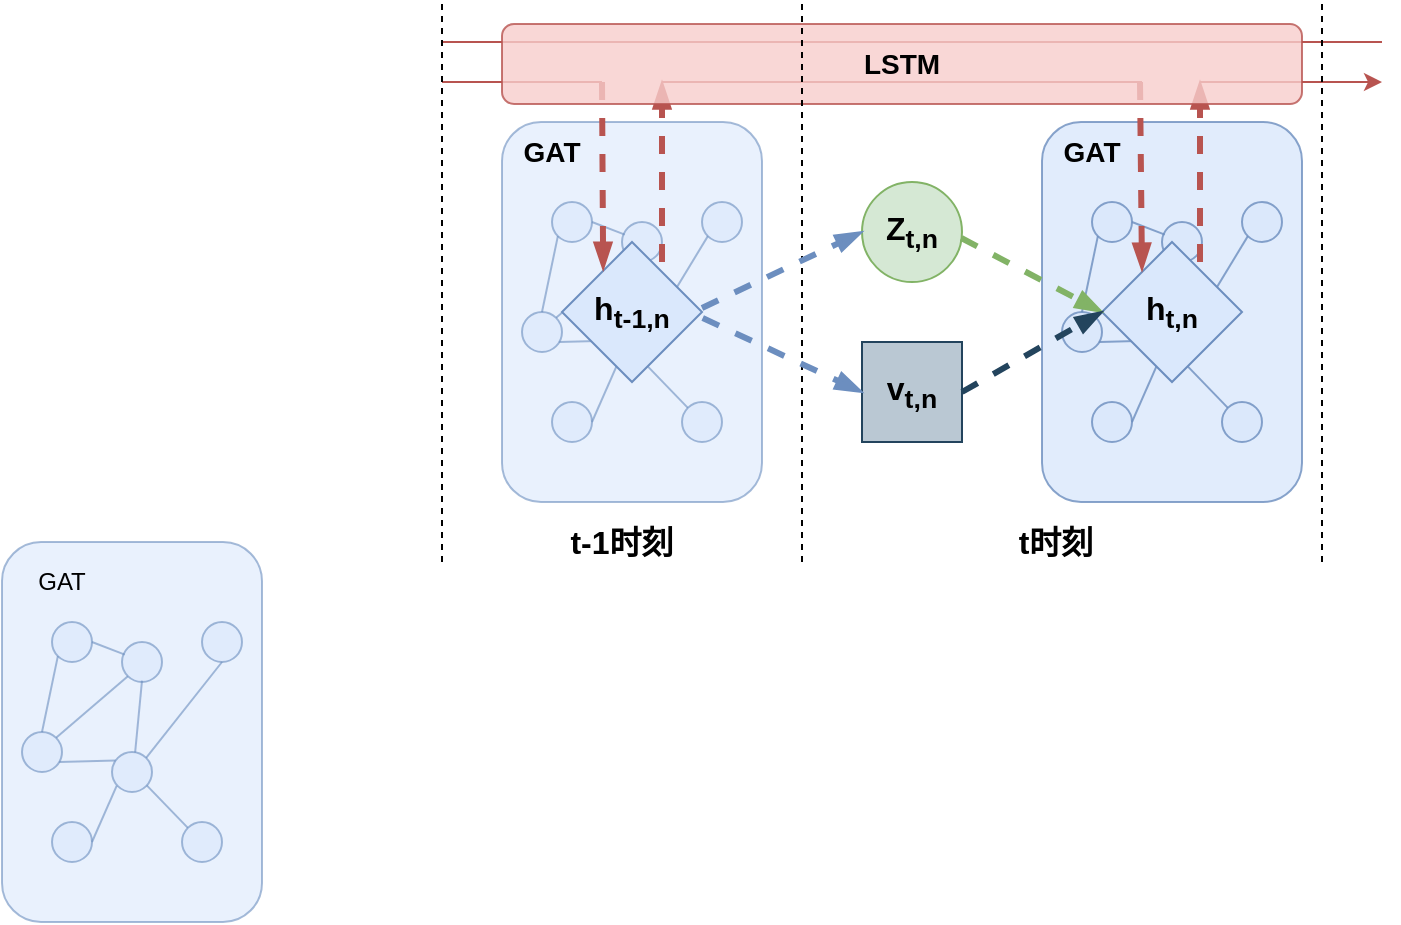 <mxfile version="24.0.4" type="github">
  <diagram name="第 1 页" id="bq8Kn4M6z7i4zApQ9tgd">
    <mxGraphModel dx="1860" dy="2047" grid="1" gridSize="10" guides="1" tooltips="1" connect="1" arrows="1" fold="1" page="1" pageScale="1" pageWidth="1169" pageHeight="827" math="0" shadow="0">
      <root>
        <mxCell id="0" />
        <mxCell id="1" parent="0" />
        <mxCell id="cElWSuAkXZBkrs_C6eUS-318" value="" style="endArrow=none;html=1;rounded=0;fillColor=#f8cecc;strokeColor=#b85450;endFill=0;" edge="1" parent="1">
          <mxGeometry width="50" height="50" relative="1" as="geometry">
            <mxPoint x="-920" y="-1580" as="sourcePoint" />
            <mxPoint x="-450" y="-1580" as="targetPoint" />
          </mxGeometry>
        </mxCell>
        <mxCell id="cElWSuAkXZBkrs_C6eUS-341" value="" style="rounded=1;whiteSpace=wrap;html=1;strokeColor=#6c8ebf;fillColor=#dae8fc;opacity=60;" vertex="1" parent="1">
          <mxGeometry x="-1140" y="-1330" width="130" height="190" as="geometry" />
        </mxCell>
        <mxCell id="cElWSuAkXZBkrs_C6eUS-342" value="GAT" style="rounded=1;whiteSpace=wrap;html=1;dashed=1;fillStyle=dots;strokeColor=none;fillColor=none;" vertex="1" parent="1">
          <mxGeometry x="-1130" y="-1320" width="40" height="20" as="geometry" />
        </mxCell>
        <mxCell id="cElWSuAkXZBkrs_C6eUS-343" value="" style="ellipse;whiteSpace=wrap;html=1;aspect=fixed;fillColor=#dae8fc;strokeColor=#6c8ebf;opacity=60;" vertex="1" parent="1">
          <mxGeometry x="-1115" y="-1290" width="20" height="20" as="geometry" />
        </mxCell>
        <mxCell id="cElWSuAkXZBkrs_C6eUS-344" value="" style="ellipse;whiteSpace=wrap;html=1;aspect=fixed;fillColor=#dae8fc;strokeColor=#6c8ebf;opacity=60;" vertex="1" parent="1">
          <mxGeometry x="-1080" y="-1280" width="20" height="20" as="geometry" />
        </mxCell>
        <mxCell id="cElWSuAkXZBkrs_C6eUS-345" value="" style="ellipse;whiteSpace=wrap;html=1;aspect=fixed;fillColor=#dae8fc;strokeColor=#6c8ebf;opacity=60;" vertex="1" parent="1">
          <mxGeometry x="-1130" y="-1235" width="20" height="20" as="geometry" />
        </mxCell>
        <mxCell id="cElWSuAkXZBkrs_C6eUS-346" value="" style="ellipse;whiteSpace=wrap;html=1;aspect=fixed;fillColor=#dae8fc;strokeColor=#6c8ebf;opacity=60;" vertex="1" parent="1">
          <mxGeometry x="-1085" y="-1225" width="20" height="20" as="geometry" />
        </mxCell>
        <mxCell id="cElWSuAkXZBkrs_C6eUS-347" value="" style="ellipse;whiteSpace=wrap;html=1;aspect=fixed;fillColor=#dae8fc;strokeColor=#6c8ebf;opacity=60;" vertex="1" parent="1">
          <mxGeometry x="-1115" y="-1190" width="20" height="20" as="geometry" />
        </mxCell>
        <mxCell id="cElWSuAkXZBkrs_C6eUS-348" value="" style="endArrow=none;html=1;rounded=0;exitX=1;exitY=0.5;exitDx=0;exitDy=0;entryX=0.071;entryY=0.315;entryDx=0;entryDy=0;entryPerimeter=0;fillColor=#dae8fc;strokeColor=#6c8ebf;opacity=60;" edge="1" source="cElWSuAkXZBkrs_C6eUS-343" target="cElWSuAkXZBkrs_C6eUS-344" parent="1">
          <mxGeometry width="50" height="50" relative="1" as="geometry">
            <mxPoint x="-730" y="-1090" as="sourcePoint" />
            <mxPoint x="-1050" y="-1260" as="targetPoint" />
          </mxGeometry>
        </mxCell>
        <mxCell id="cElWSuAkXZBkrs_C6eUS-349" value="" style="endArrow=none;html=1;rounded=0;exitX=1;exitY=0;exitDx=0;exitDy=0;entryX=0;entryY=1;entryDx=0;entryDy=0;fillColor=#dae8fc;strokeColor=#6c8ebf;opacity=60;" edge="1" source="cElWSuAkXZBkrs_C6eUS-345" target="cElWSuAkXZBkrs_C6eUS-344" parent="1">
          <mxGeometry width="50" height="50" relative="1" as="geometry">
            <mxPoint x="-1010" y="-1235" as="sourcePoint" />
            <mxPoint x="-960" y="-1285" as="targetPoint" />
          </mxGeometry>
        </mxCell>
        <mxCell id="cElWSuAkXZBkrs_C6eUS-350" value="" style="endArrow=none;html=1;rounded=0;exitX=0.93;exitY=0.75;exitDx=0;exitDy=0;entryX=0.09;entryY=0.21;entryDx=0;entryDy=0;exitPerimeter=0;entryPerimeter=0;fillColor=#dae8fc;strokeColor=#6c8ebf;opacity=60;" edge="1" source="cElWSuAkXZBkrs_C6eUS-345" target="cElWSuAkXZBkrs_C6eUS-346" parent="1">
          <mxGeometry width="50" height="50" relative="1" as="geometry">
            <mxPoint x="-1063" y="-1227" as="sourcePoint" />
            <mxPoint x="-1047" y="-1243" as="targetPoint" />
          </mxGeometry>
        </mxCell>
        <mxCell id="cElWSuAkXZBkrs_C6eUS-351" value="" style="endArrow=none;html=1;rounded=0;exitX=1;exitY=0.5;exitDx=0;exitDy=0;entryX=0.119;entryY=0.839;entryDx=0;entryDy=0;entryPerimeter=0;fillColor=#dae8fc;strokeColor=#6c8ebf;opacity=60;" edge="1" source="cElWSuAkXZBkrs_C6eUS-347" target="cElWSuAkXZBkrs_C6eUS-346" parent="1">
          <mxGeometry width="50" height="50" relative="1" as="geometry">
            <mxPoint x="-1040" y="-1185" as="sourcePoint" />
            <mxPoint x="-990" y="-1235" as="targetPoint" />
          </mxGeometry>
        </mxCell>
        <mxCell id="cElWSuAkXZBkrs_C6eUS-352" value="" style="endArrow=none;html=1;rounded=0;entryX=0.5;entryY=0.967;entryDx=0;entryDy=0;entryPerimeter=0;exitX=0.578;exitY=0.017;exitDx=0;exitDy=0;exitPerimeter=0;fillColor=#dae8fc;strokeColor=#6c8ebf;opacity=60;" edge="1" source="cElWSuAkXZBkrs_C6eUS-346" target="cElWSuAkXZBkrs_C6eUS-344" parent="1">
          <mxGeometry width="50" height="50" relative="1" as="geometry">
            <mxPoint x="-1090" y="-1160" as="sourcePoint" />
            <mxPoint x="-1040" y="-1210" as="targetPoint" />
          </mxGeometry>
        </mxCell>
        <mxCell id="cElWSuAkXZBkrs_C6eUS-353" value="" style="ellipse;whiteSpace=wrap;html=1;aspect=fixed;fillColor=#dae8fc;strokeColor=#6c8ebf;opacity=60;" vertex="1" parent="1">
          <mxGeometry x="-1050" y="-1190" width="20" height="20" as="geometry" />
        </mxCell>
        <mxCell id="cElWSuAkXZBkrs_C6eUS-354" value="" style="endArrow=none;html=1;rounded=0;exitX=0;exitY=0;exitDx=0;exitDy=0;entryX=0.869;entryY=0.835;entryDx=0;entryDy=0;entryPerimeter=0;fillColor=#dae8fc;strokeColor=#6c8ebf;opacity=60;" edge="1" source="cElWSuAkXZBkrs_C6eUS-353" target="cElWSuAkXZBkrs_C6eUS-346" parent="1">
          <mxGeometry width="50" height="50" relative="1" as="geometry">
            <mxPoint x="-1085" y="-1170" as="sourcePoint" />
            <mxPoint x="-1073" y="-1198" as="targetPoint" />
          </mxGeometry>
        </mxCell>
        <mxCell id="cElWSuAkXZBkrs_C6eUS-355" value="" style="ellipse;whiteSpace=wrap;html=1;aspect=fixed;fillColor=#dae8fc;strokeColor=#6c8ebf;opacity=60;" vertex="1" parent="1">
          <mxGeometry x="-1040" y="-1290" width="20" height="20" as="geometry" />
        </mxCell>
        <mxCell id="cElWSuAkXZBkrs_C6eUS-356" value="" style="endArrow=none;html=1;rounded=0;exitX=1;exitY=0;exitDx=0;exitDy=0;entryX=0.5;entryY=1;entryDx=0;entryDy=0;fillColor=#dae8fc;strokeColor=#6c8ebf;opacity=60;" edge="1" source="cElWSuAkXZBkrs_C6eUS-346" target="cElWSuAkXZBkrs_C6eUS-355" parent="1">
          <mxGeometry width="50" height="50" relative="1" as="geometry">
            <mxPoint x="-1103" y="-1222" as="sourcePoint" />
            <mxPoint x="-1067" y="-1253" as="targetPoint" />
          </mxGeometry>
        </mxCell>
        <mxCell id="cElWSuAkXZBkrs_C6eUS-357" value="" style="endArrow=none;html=1;rounded=0;exitX=0.5;exitY=0;exitDx=0;exitDy=0;entryX=0;entryY=1;entryDx=0;entryDy=0;fillColor=#dae8fc;strokeColor=#6c8ebf;opacity=60;" edge="1" source="cElWSuAkXZBkrs_C6eUS-345" target="cElWSuAkXZBkrs_C6eUS-343" parent="1">
          <mxGeometry width="50" height="50" relative="1" as="geometry">
            <mxPoint x="-1058" y="-1212" as="sourcePoint" />
            <mxPoint x="-1020" y="-1260" as="targetPoint" />
          </mxGeometry>
        </mxCell>
        <mxCell id="cElWSuAkXZBkrs_C6eUS-359" value="" style="group" vertex="1" connectable="0" parent="1">
          <mxGeometry x="-890" y="-1540" width="130" height="190" as="geometry" />
        </mxCell>
        <mxCell id="cElWSuAkXZBkrs_C6eUS-315" value="" style="rounded=1;whiteSpace=wrap;html=1;strokeColor=#6c8ebf;fillColor=#dae8fc;opacity=60;" vertex="1" parent="cElWSuAkXZBkrs_C6eUS-359">
          <mxGeometry width="130" height="190" as="geometry" />
        </mxCell>
        <mxCell id="cElWSuAkXZBkrs_C6eUS-320" value="&lt;font size=&quot;1&quot;&gt;&lt;b style=&quot;font-size: 14px;&quot;&gt;GAT&lt;/b&gt;&lt;/font&gt;" style="rounded=1;whiteSpace=wrap;html=1;dashed=1;fillStyle=dots;strokeColor=none;fillColor=none;" vertex="1" parent="cElWSuAkXZBkrs_C6eUS-359">
          <mxGeometry x="5" y="5" width="40" height="20" as="geometry" />
        </mxCell>
        <mxCell id="cElWSuAkXZBkrs_C6eUS-322" value="" style="ellipse;whiteSpace=wrap;html=1;aspect=fixed;fillColor=#dae8fc;strokeColor=#6c8ebf;opacity=60;" vertex="1" parent="cElWSuAkXZBkrs_C6eUS-359">
          <mxGeometry x="25" y="40" width="20" height="20" as="geometry" />
        </mxCell>
        <mxCell id="cElWSuAkXZBkrs_C6eUS-323" value="" style="ellipse;whiteSpace=wrap;html=1;aspect=fixed;fillColor=#dae8fc;strokeColor=#6c8ebf;opacity=60;" vertex="1" parent="cElWSuAkXZBkrs_C6eUS-359">
          <mxGeometry x="60" y="50" width="20" height="20" as="geometry" />
        </mxCell>
        <mxCell id="cElWSuAkXZBkrs_C6eUS-324" value="" style="ellipse;whiteSpace=wrap;html=1;aspect=fixed;fillColor=#dae8fc;strokeColor=#6c8ebf;opacity=60;" vertex="1" parent="cElWSuAkXZBkrs_C6eUS-359">
          <mxGeometry x="10" y="95" width="20" height="20" as="geometry" />
        </mxCell>
        <mxCell id="cElWSuAkXZBkrs_C6eUS-325" value="" style="ellipse;whiteSpace=wrap;html=1;aspect=fixed;fillColor=#dae8fc;strokeColor=#6c8ebf;opacity=60;" vertex="1" parent="cElWSuAkXZBkrs_C6eUS-359">
          <mxGeometry x="55" y="105" width="20" height="20" as="geometry" />
        </mxCell>
        <mxCell id="cElWSuAkXZBkrs_C6eUS-326" value="" style="ellipse;whiteSpace=wrap;html=1;aspect=fixed;fillColor=#dae8fc;strokeColor=#6c8ebf;opacity=60;" vertex="1" parent="cElWSuAkXZBkrs_C6eUS-359">
          <mxGeometry x="25" y="140" width="20" height="20" as="geometry" />
        </mxCell>
        <mxCell id="cElWSuAkXZBkrs_C6eUS-327" value="" style="endArrow=none;html=1;rounded=0;exitX=1;exitY=0.5;exitDx=0;exitDy=0;entryX=0.071;entryY=0.315;entryDx=0;entryDy=0;entryPerimeter=0;fillColor=#dae8fc;strokeColor=#6c8ebf;opacity=60;" edge="1" parent="cElWSuAkXZBkrs_C6eUS-359" source="cElWSuAkXZBkrs_C6eUS-322" target="cElWSuAkXZBkrs_C6eUS-323">
          <mxGeometry width="50" height="50" relative="1" as="geometry">
            <mxPoint x="410" y="240" as="sourcePoint" />
            <mxPoint x="90" y="70" as="targetPoint" />
          </mxGeometry>
        </mxCell>
        <mxCell id="cElWSuAkXZBkrs_C6eUS-328" value="" style="endArrow=none;html=1;rounded=0;exitX=1;exitY=0;exitDx=0;exitDy=0;entryX=0;entryY=1;entryDx=0;entryDy=0;fillColor=#dae8fc;strokeColor=#6c8ebf;opacity=60;" edge="1" parent="cElWSuAkXZBkrs_C6eUS-359" source="cElWSuAkXZBkrs_C6eUS-324" target="cElWSuAkXZBkrs_C6eUS-323">
          <mxGeometry width="50" height="50" relative="1" as="geometry">
            <mxPoint x="130" y="95" as="sourcePoint" />
            <mxPoint x="180" y="45" as="targetPoint" />
          </mxGeometry>
        </mxCell>
        <mxCell id="cElWSuAkXZBkrs_C6eUS-329" value="" style="endArrow=none;html=1;rounded=0;exitX=0.93;exitY=0.75;exitDx=0;exitDy=0;entryX=0.09;entryY=0.21;entryDx=0;entryDy=0;exitPerimeter=0;entryPerimeter=0;fillColor=#dae8fc;strokeColor=#6c8ebf;opacity=60;" edge="1" parent="cElWSuAkXZBkrs_C6eUS-359" source="cElWSuAkXZBkrs_C6eUS-324" target="cElWSuAkXZBkrs_C6eUS-325">
          <mxGeometry width="50" height="50" relative="1" as="geometry">
            <mxPoint x="77" y="103" as="sourcePoint" />
            <mxPoint x="93" y="87" as="targetPoint" />
          </mxGeometry>
        </mxCell>
        <mxCell id="cElWSuAkXZBkrs_C6eUS-330" value="" style="endArrow=none;html=1;rounded=0;exitX=1;exitY=0.5;exitDx=0;exitDy=0;entryX=0.119;entryY=0.839;entryDx=0;entryDy=0;entryPerimeter=0;fillColor=#dae8fc;strokeColor=#6c8ebf;opacity=60;" edge="1" parent="cElWSuAkXZBkrs_C6eUS-359" source="cElWSuAkXZBkrs_C6eUS-326" target="cElWSuAkXZBkrs_C6eUS-325">
          <mxGeometry width="50" height="50" relative="1" as="geometry">
            <mxPoint x="100" y="145" as="sourcePoint" />
            <mxPoint x="150" y="95" as="targetPoint" />
          </mxGeometry>
        </mxCell>
        <mxCell id="cElWSuAkXZBkrs_C6eUS-331" value="" style="endArrow=none;html=1;rounded=0;entryX=0.5;entryY=0.967;entryDx=0;entryDy=0;entryPerimeter=0;exitX=0.578;exitY=0.017;exitDx=0;exitDy=0;exitPerimeter=0;fillColor=#dae8fc;strokeColor=#6c8ebf;opacity=60;" edge="1" parent="cElWSuAkXZBkrs_C6eUS-359" source="cElWSuAkXZBkrs_C6eUS-325" target="cElWSuAkXZBkrs_C6eUS-323">
          <mxGeometry width="50" height="50" relative="1" as="geometry">
            <mxPoint x="50" y="170" as="sourcePoint" />
            <mxPoint x="100" y="120" as="targetPoint" />
          </mxGeometry>
        </mxCell>
        <mxCell id="cElWSuAkXZBkrs_C6eUS-335" value="" style="ellipse;whiteSpace=wrap;html=1;aspect=fixed;fillColor=#dae8fc;strokeColor=#6c8ebf;opacity=60;" vertex="1" parent="cElWSuAkXZBkrs_C6eUS-359">
          <mxGeometry x="90" y="140" width="20" height="20" as="geometry" />
        </mxCell>
        <mxCell id="cElWSuAkXZBkrs_C6eUS-336" value="" style="endArrow=none;html=1;rounded=0;exitX=0;exitY=0;exitDx=0;exitDy=0;entryX=0.869;entryY=0.835;entryDx=0;entryDy=0;entryPerimeter=0;fillColor=#dae8fc;strokeColor=#6c8ebf;opacity=60;" edge="1" parent="cElWSuAkXZBkrs_C6eUS-359" source="cElWSuAkXZBkrs_C6eUS-335" target="cElWSuAkXZBkrs_C6eUS-325">
          <mxGeometry width="50" height="50" relative="1" as="geometry">
            <mxPoint x="55" y="160" as="sourcePoint" />
            <mxPoint x="67" y="132" as="targetPoint" />
          </mxGeometry>
        </mxCell>
        <mxCell id="cElWSuAkXZBkrs_C6eUS-338" value="" style="ellipse;whiteSpace=wrap;html=1;aspect=fixed;fillColor=#dae8fc;strokeColor=#6c8ebf;opacity=60;" vertex="1" parent="cElWSuAkXZBkrs_C6eUS-359">
          <mxGeometry x="100" y="40" width="20" height="20" as="geometry" />
        </mxCell>
        <mxCell id="cElWSuAkXZBkrs_C6eUS-339" value="" style="endArrow=none;html=1;rounded=0;exitX=1;exitY=0;exitDx=0;exitDy=0;entryX=0;entryY=1;entryDx=0;entryDy=0;fillColor=#dae8fc;strokeColor=#6c8ebf;opacity=60;" edge="1" parent="cElWSuAkXZBkrs_C6eUS-359" source="cElWSuAkXZBkrs_C6eUS-325" target="cElWSuAkXZBkrs_C6eUS-338">
          <mxGeometry width="50" height="50" relative="1" as="geometry">
            <mxPoint x="37" y="108" as="sourcePoint" />
            <mxPoint x="73" y="77" as="targetPoint" />
          </mxGeometry>
        </mxCell>
        <mxCell id="cElWSuAkXZBkrs_C6eUS-340" value="" style="endArrow=none;html=1;rounded=0;exitX=0.5;exitY=0;exitDx=0;exitDy=0;entryX=0;entryY=1;entryDx=0;entryDy=0;fillColor=#dae8fc;strokeColor=#6c8ebf;opacity=60;" edge="1" parent="cElWSuAkXZBkrs_C6eUS-359" source="cElWSuAkXZBkrs_C6eUS-324" target="cElWSuAkXZBkrs_C6eUS-322">
          <mxGeometry width="50" height="50" relative="1" as="geometry">
            <mxPoint x="82" y="118" as="sourcePoint" />
            <mxPoint x="120" y="70" as="targetPoint" />
          </mxGeometry>
        </mxCell>
        <mxCell id="cElWSuAkXZBkrs_C6eUS-319" value="&lt;b&gt;&lt;font style=&quot;font-size: 16px;&quot;&gt;h&lt;sub&gt;t-1,n&lt;/sub&gt;&lt;/font&gt;&lt;/b&gt;" style="rhombus;whiteSpace=wrap;html=1;fillColor=#dae8fc;strokeColor=#6c8ebf;" vertex="1" parent="cElWSuAkXZBkrs_C6eUS-359">
          <mxGeometry x="30" y="60" width="70" height="70" as="geometry" />
        </mxCell>
        <mxCell id="cElWSuAkXZBkrs_C6eUS-382" value="" style="endArrow=blockThin;html=1;rounded=0;curved=0;dashed=1;strokeWidth=3;fillColor=#f8cecc;strokeColor=#b85450;endFill=1;jumpSize=0;" edge="1" parent="cElWSuAkXZBkrs_C6eUS-359">
          <mxGeometry width="50" height="50" relative="1" as="geometry">
            <mxPoint x="80" y="70" as="sourcePoint" />
            <mxPoint x="80" y="-20" as="targetPoint" />
          </mxGeometry>
        </mxCell>
        <mxCell id="cElWSuAkXZBkrs_C6eUS-360" value="" style="group;opacity=80;" vertex="1" connectable="0" parent="1">
          <mxGeometry x="-620" y="-1540" width="130" height="190" as="geometry" />
        </mxCell>
        <mxCell id="cElWSuAkXZBkrs_C6eUS-361" value="" style="rounded=1;whiteSpace=wrap;html=1;strokeColor=#6c8ebf;fillColor=#dae8fc;opacity=80;" vertex="1" parent="cElWSuAkXZBkrs_C6eUS-360">
          <mxGeometry width="130" height="190" as="geometry" />
        </mxCell>
        <mxCell id="cElWSuAkXZBkrs_C6eUS-362" value="&lt;font size=&quot;1&quot;&gt;&lt;b style=&quot;font-size: 14px;&quot;&gt;GAT&lt;/b&gt;&lt;/font&gt;" style="rounded=1;whiteSpace=wrap;html=1;dashed=1;fillStyle=dots;strokeColor=none;fillColor=none;opacity=80;" vertex="1" parent="cElWSuAkXZBkrs_C6eUS-360">
          <mxGeometry x="5" y="5" width="40" height="20" as="geometry" />
        </mxCell>
        <mxCell id="cElWSuAkXZBkrs_C6eUS-363" value="" style="ellipse;whiteSpace=wrap;html=1;aspect=fixed;fillColor=#dae8fc;strokeColor=#6c8ebf;opacity=80;" vertex="1" parent="cElWSuAkXZBkrs_C6eUS-360">
          <mxGeometry x="25" y="40" width="20" height="20" as="geometry" />
        </mxCell>
        <mxCell id="cElWSuAkXZBkrs_C6eUS-364" value="" style="ellipse;whiteSpace=wrap;html=1;aspect=fixed;fillColor=#dae8fc;strokeColor=#6c8ebf;opacity=80;" vertex="1" parent="cElWSuAkXZBkrs_C6eUS-360">
          <mxGeometry x="60" y="50" width="20" height="20" as="geometry" />
        </mxCell>
        <mxCell id="cElWSuAkXZBkrs_C6eUS-365" value="" style="ellipse;whiteSpace=wrap;html=1;aspect=fixed;fillColor=#dae8fc;strokeColor=#6c8ebf;opacity=80;" vertex="1" parent="cElWSuAkXZBkrs_C6eUS-360">
          <mxGeometry x="10" y="95" width="20" height="20" as="geometry" />
        </mxCell>
        <mxCell id="cElWSuAkXZBkrs_C6eUS-366" value="" style="ellipse;whiteSpace=wrap;html=1;aspect=fixed;fillColor=#dae8fc;strokeColor=#6c8ebf;opacity=80;" vertex="1" parent="cElWSuAkXZBkrs_C6eUS-360">
          <mxGeometry x="55" y="105" width="20" height="20" as="geometry" />
        </mxCell>
        <mxCell id="cElWSuAkXZBkrs_C6eUS-367" value="" style="ellipse;whiteSpace=wrap;html=1;aspect=fixed;fillColor=#dae8fc;strokeColor=#6c8ebf;opacity=80;" vertex="1" parent="cElWSuAkXZBkrs_C6eUS-360">
          <mxGeometry x="25" y="140" width="20" height="20" as="geometry" />
        </mxCell>
        <mxCell id="cElWSuAkXZBkrs_C6eUS-368" value="" style="endArrow=none;html=1;rounded=0;exitX=1;exitY=0.5;exitDx=0;exitDy=0;entryX=0.071;entryY=0.315;entryDx=0;entryDy=0;entryPerimeter=0;fillColor=#dae8fc;strokeColor=#6c8ebf;opacity=80;" edge="1" parent="cElWSuAkXZBkrs_C6eUS-360" source="cElWSuAkXZBkrs_C6eUS-363" target="cElWSuAkXZBkrs_C6eUS-364">
          <mxGeometry width="50" height="50" relative="1" as="geometry">
            <mxPoint x="410" y="240" as="sourcePoint" />
            <mxPoint x="90" y="70" as="targetPoint" />
          </mxGeometry>
        </mxCell>
        <mxCell id="cElWSuAkXZBkrs_C6eUS-369" value="" style="endArrow=none;html=1;rounded=0;exitX=1;exitY=0;exitDx=0;exitDy=0;entryX=0;entryY=1;entryDx=0;entryDy=0;fillColor=#dae8fc;strokeColor=#6c8ebf;opacity=80;" edge="1" parent="cElWSuAkXZBkrs_C6eUS-360" source="cElWSuAkXZBkrs_C6eUS-365" target="cElWSuAkXZBkrs_C6eUS-364">
          <mxGeometry width="50" height="50" relative="1" as="geometry">
            <mxPoint x="130" y="95" as="sourcePoint" />
            <mxPoint x="180" y="45" as="targetPoint" />
          </mxGeometry>
        </mxCell>
        <mxCell id="cElWSuAkXZBkrs_C6eUS-370" value="" style="endArrow=none;html=1;rounded=0;exitX=0.93;exitY=0.75;exitDx=0;exitDy=0;entryX=0.09;entryY=0.21;entryDx=0;entryDy=0;exitPerimeter=0;entryPerimeter=0;fillColor=#dae8fc;strokeColor=#6c8ebf;opacity=80;" edge="1" parent="cElWSuAkXZBkrs_C6eUS-360" source="cElWSuAkXZBkrs_C6eUS-365" target="cElWSuAkXZBkrs_C6eUS-366">
          <mxGeometry width="50" height="50" relative="1" as="geometry">
            <mxPoint x="77" y="103" as="sourcePoint" />
            <mxPoint x="93" y="87" as="targetPoint" />
          </mxGeometry>
        </mxCell>
        <mxCell id="cElWSuAkXZBkrs_C6eUS-371" value="" style="endArrow=none;html=1;rounded=0;exitX=1;exitY=0.5;exitDx=0;exitDy=0;entryX=0.119;entryY=0.839;entryDx=0;entryDy=0;entryPerimeter=0;fillColor=#dae8fc;strokeColor=#6c8ebf;opacity=80;" edge="1" parent="cElWSuAkXZBkrs_C6eUS-360" source="cElWSuAkXZBkrs_C6eUS-367" target="cElWSuAkXZBkrs_C6eUS-366">
          <mxGeometry width="50" height="50" relative="1" as="geometry">
            <mxPoint x="100" y="145" as="sourcePoint" />
            <mxPoint x="150" y="95" as="targetPoint" />
          </mxGeometry>
        </mxCell>
        <mxCell id="cElWSuAkXZBkrs_C6eUS-372" value="" style="endArrow=none;html=1;rounded=0;entryX=0.5;entryY=0.967;entryDx=0;entryDy=0;entryPerimeter=0;exitX=0.578;exitY=0.017;exitDx=0;exitDy=0;exitPerimeter=0;fillColor=#dae8fc;strokeColor=#6c8ebf;opacity=80;" edge="1" parent="cElWSuAkXZBkrs_C6eUS-360" source="cElWSuAkXZBkrs_C6eUS-366" target="cElWSuAkXZBkrs_C6eUS-364">
          <mxGeometry width="50" height="50" relative="1" as="geometry">
            <mxPoint x="50" y="170" as="sourcePoint" />
            <mxPoint x="100" y="120" as="targetPoint" />
          </mxGeometry>
        </mxCell>
        <mxCell id="cElWSuAkXZBkrs_C6eUS-373" value="" style="ellipse;whiteSpace=wrap;html=1;aspect=fixed;fillColor=#dae8fc;strokeColor=#6c8ebf;opacity=80;" vertex="1" parent="cElWSuAkXZBkrs_C6eUS-360">
          <mxGeometry x="90" y="140" width="20" height="20" as="geometry" />
        </mxCell>
        <mxCell id="cElWSuAkXZBkrs_C6eUS-374" value="" style="endArrow=none;html=1;rounded=0;exitX=0;exitY=0;exitDx=0;exitDy=0;entryX=0.869;entryY=0.835;entryDx=0;entryDy=0;entryPerimeter=0;fillColor=#dae8fc;strokeColor=#6c8ebf;opacity=80;" edge="1" parent="cElWSuAkXZBkrs_C6eUS-360" source="cElWSuAkXZBkrs_C6eUS-373" target="cElWSuAkXZBkrs_C6eUS-366">
          <mxGeometry width="50" height="50" relative="1" as="geometry">
            <mxPoint x="55" y="160" as="sourcePoint" />
            <mxPoint x="67" y="132" as="targetPoint" />
          </mxGeometry>
        </mxCell>
        <mxCell id="cElWSuAkXZBkrs_C6eUS-375" value="" style="ellipse;whiteSpace=wrap;html=1;aspect=fixed;fillColor=#dae8fc;strokeColor=#6c8ebf;opacity=80;" vertex="1" parent="cElWSuAkXZBkrs_C6eUS-360">
          <mxGeometry x="100" y="40" width="20" height="20" as="geometry" />
        </mxCell>
        <mxCell id="cElWSuAkXZBkrs_C6eUS-376" value="" style="endArrow=none;html=1;rounded=0;exitX=1;exitY=0;exitDx=0;exitDy=0;entryX=0;entryY=1;entryDx=0;entryDy=0;fillColor=#dae8fc;strokeColor=#6c8ebf;opacity=80;" edge="1" parent="cElWSuAkXZBkrs_C6eUS-360" source="cElWSuAkXZBkrs_C6eUS-366" target="cElWSuAkXZBkrs_C6eUS-375">
          <mxGeometry width="50" height="50" relative="1" as="geometry">
            <mxPoint x="37" y="108" as="sourcePoint" />
            <mxPoint x="73" y="77" as="targetPoint" />
          </mxGeometry>
        </mxCell>
        <mxCell id="cElWSuAkXZBkrs_C6eUS-377" value="" style="endArrow=none;html=1;rounded=0;exitX=0.5;exitY=0;exitDx=0;exitDy=0;entryX=0;entryY=1;entryDx=0;entryDy=0;fillColor=#dae8fc;strokeColor=#6c8ebf;opacity=80;" edge="1" parent="cElWSuAkXZBkrs_C6eUS-360" source="cElWSuAkXZBkrs_C6eUS-365" target="cElWSuAkXZBkrs_C6eUS-363">
          <mxGeometry width="50" height="50" relative="1" as="geometry">
            <mxPoint x="82" y="118" as="sourcePoint" />
            <mxPoint x="120" y="70" as="targetPoint" />
          </mxGeometry>
        </mxCell>
        <mxCell id="cElWSuAkXZBkrs_C6eUS-378" value="&lt;b&gt;&lt;font style=&quot;font-size: 16px;&quot;&gt;h&lt;sub&gt;t,n&lt;/sub&gt;&lt;/font&gt;&lt;/b&gt;" style="rhombus;whiteSpace=wrap;html=1;fillColor=#dae8fc;strokeColor=#6c8ebf;" vertex="1" parent="cElWSuAkXZBkrs_C6eUS-360">
          <mxGeometry x="30" y="60" width="70" height="70" as="geometry" />
        </mxCell>
        <mxCell id="cElWSuAkXZBkrs_C6eUS-379" value="" style="endArrow=none;html=1;rounded=0;fillColor=#f8cecc;strokeColor=#b85450;" edge="1" parent="1">
          <mxGeometry width="50" height="50" relative="1" as="geometry">
            <mxPoint x="-920" y="-1560" as="sourcePoint" />
            <mxPoint x="-840" y="-1560" as="targetPoint" />
          </mxGeometry>
        </mxCell>
        <mxCell id="cElWSuAkXZBkrs_C6eUS-381" value="" style="endArrow=blockThin;html=1;rounded=0;curved=0;strokeWidth=3;fillColor=#f8cecc;strokeColor=#b85450;endFill=1;entryX=0.294;entryY=0.194;entryDx=0;entryDy=0;entryPerimeter=0;jumpSize=0;dashed=1;" edge="1" parent="1" target="cElWSuAkXZBkrs_C6eUS-319">
          <mxGeometry width="50" height="50" relative="1" as="geometry">
            <mxPoint x="-840" y="-1560" as="sourcePoint" />
            <mxPoint x="-840" y="-1490" as="targetPoint" />
          </mxGeometry>
        </mxCell>
        <mxCell id="cElWSuAkXZBkrs_C6eUS-385" value="" style="endArrow=blockThin;html=1;rounded=0;curved=0;dashed=1;strokeWidth=3;fillColor=#f8cecc;strokeColor=#b85450;endFill=1;jumpSize=0;" edge="1" parent="1">
          <mxGeometry width="50" height="50" relative="1" as="geometry">
            <mxPoint x="-541" y="-1470" as="sourcePoint" />
            <mxPoint x="-541" y="-1560" as="targetPoint" />
          </mxGeometry>
        </mxCell>
        <mxCell id="cElWSuAkXZBkrs_C6eUS-386" value="" style="endArrow=none;html=1;rounded=0;fillColor=#f8cecc;strokeColor=#b85450;" edge="1" parent="1">
          <mxGeometry width="50" height="50" relative="1" as="geometry">
            <mxPoint x="-810" y="-1560" as="sourcePoint" />
            <mxPoint x="-570" y="-1560" as="targetPoint" />
          </mxGeometry>
        </mxCell>
        <mxCell id="cElWSuAkXZBkrs_C6eUS-387" value="" style="endArrow=blockThin;html=1;rounded=0;curved=0;strokeWidth=3;fillColor=#f8cecc;strokeColor=#b85450;endFill=1;entryX=0.294;entryY=0.194;entryDx=0;entryDy=0;entryPerimeter=0;jumpSize=0;dashed=1;" edge="1" parent="1">
          <mxGeometry width="50" height="50" relative="1" as="geometry">
            <mxPoint x="-571" y="-1560" as="sourcePoint" />
            <mxPoint x="-570" y="-1466" as="targetPoint" />
          </mxGeometry>
        </mxCell>
        <mxCell id="cElWSuAkXZBkrs_C6eUS-388" value="" style="endArrow=classic;html=1;rounded=0;fillColor=#f8cecc;strokeColor=#b85450;endFill=1;" edge="1" parent="1">
          <mxGeometry width="50" height="50" relative="1" as="geometry">
            <mxPoint x="-541" y="-1560" as="sourcePoint" />
            <mxPoint x="-450" y="-1560" as="targetPoint" />
          </mxGeometry>
        </mxCell>
        <mxCell id="cElWSuAkXZBkrs_C6eUS-1" value="&lt;font size=&quot;1&quot;&gt;&lt;b&gt;&lt;font style=&quot;font-size: 14px;&quot;&gt;LSTM&lt;/font&gt;&lt;/b&gt;&lt;/font&gt;" style="rounded=1;whiteSpace=wrap;html=1;strokeColor=#b85450;fillColor=#f8cecc;opacity=80;" vertex="1" parent="1">
          <mxGeometry x="-890" y="-1589" width="400" height="40" as="geometry" />
        </mxCell>
        <mxCell id="cElWSuAkXZBkrs_C6eUS-389" value="&lt;b&gt;&lt;font style=&quot;font-size: 16px;&quot;&gt;Z&lt;sub&gt;t,n&lt;/sub&gt;&lt;/font&gt;&lt;/b&gt;" style="ellipse;whiteSpace=wrap;html=1;aspect=fixed;fillColor=#d5e8d4;strokeColor=#82b366;" vertex="1" parent="1">
          <mxGeometry x="-710" y="-1510" width="50" height="50" as="geometry" />
        </mxCell>
        <mxCell id="cElWSuAkXZBkrs_C6eUS-390" value="&lt;b&gt;&lt;font style=&quot;font-size: 16px;&quot;&gt;v&lt;sub&gt;t,n&lt;/sub&gt;&lt;/font&gt;&lt;/b&gt;" style="whiteSpace=wrap;html=1;aspect=fixed;fillColor=#bac8d3;strokeColor=#23445d;" vertex="1" parent="1">
          <mxGeometry x="-710" y="-1430" width="50" height="50" as="geometry" />
        </mxCell>
        <mxCell id="cElWSuAkXZBkrs_C6eUS-392" value="" style="endArrow=none;dashed=1;html=1;rounded=0;" edge="1" parent="1">
          <mxGeometry width="50" height="50" relative="1" as="geometry">
            <mxPoint x="-920" y="-1320" as="sourcePoint" />
            <mxPoint x="-920" y="-1600" as="targetPoint" />
          </mxGeometry>
        </mxCell>
        <mxCell id="cElWSuAkXZBkrs_C6eUS-393" value="" style="endArrow=none;dashed=1;html=1;rounded=0;" edge="1" parent="1">
          <mxGeometry width="50" height="50" relative="1" as="geometry">
            <mxPoint x="-740" y="-1320" as="sourcePoint" />
            <mxPoint x="-740" y="-1600" as="targetPoint" />
          </mxGeometry>
        </mxCell>
        <mxCell id="cElWSuAkXZBkrs_C6eUS-394" value="" style="endArrow=none;dashed=1;html=1;rounded=0;" edge="1" parent="1">
          <mxGeometry width="50" height="50" relative="1" as="geometry">
            <mxPoint x="-480" y="-1320" as="sourcePoint" />
            <mxPoint x="-480" y="-1600" as="targetPoint" />
          </mxGeometry>
        </mxCell>
        <mxCell id="cElWSuAkXZBkrs_C6eUS-395" value="&lt;font style=&quot;font-size: 16px;&quot;&gt;&lt;b&gt;t-1时刻&lt;/b&gt;&lt;/font&gt;" style="rounded=1;whiteSpace=wrap;html=1;dashed=1;fillStyle=dots;strokeColor=none;fillColor=none;" vertex="1" parent="1">
          <mxGeometry x="-860" y="-1340" width="60" height="20" as="geometry" />
        </mxCell>
        <mxCell id="cElWSuAkXZBkrs_C6eUS-396" value="&lt;font style=&quot;font-size: 16px;&quot;&gt;&lt;b&gt;t时刻&lt;/b&gt;&lt;/font&gt;" style="rounded=1;whiteSpace=wrap;html=1;dashed=1;fillStyle=dots;strokeColor=none;fillColor=none;" vertex="1" parent="1">
          <mxGeometry x="-643" y="-1340" width="60" height="20" as="geometry" />
        </mxCell>
        <mxCell id="cElWSuAkXZBkrs_C6eUS-398" value="" style="endArrow=blockThin;html=1;rounded=0;curved=0;dashed=1;strokeWidth=3;fillColor=#dae8fc;strokeColor=#6c8ebf;endFill=1;jumpSize=0;entryX=0;entryY=0.5;entryDx=0;entryDy=0;" edge="1" parent="1" target="cElWSuAkXZBkrs_C6eUS-389">
          <mxGeometry width="50" height="50" relative="1" as="geometry">
            <mxPoint x="-790" y="-1447" as="sourcePoint" />
            <mxPoint x="-680" y="-1500" as="targetPoint" />
          </mxGeometry>
        </mxCell>
        <mxCell id="cElWSuAkXZBkrs_C6eUS-400" value="" style="endArrow=blockThin;html=1;rounded=0;curved=0;dashed=1;strokeWidth=3;fillColor=#dae8fc;strokeColor=#6c8ebf;endFill=1;jumpSize=0;entryX=0;entryY=0.5;entryDx=0;entryDy=0;exitX=1.005;exitY=0.543;exitDx=0;exitDy=0;exitPerimeter=0;" edge="1" parent="1" source="cElWSuAkXZBkrs_C6eUS-319" target="cElWSuAkXZBkrs_C6eUS-390">
          <mxGeometry width="50" height="50" relative="1" as="geometry">
            <mxPoint x="-780" y="-1437" as="sourcePoint" />
            <mxPoint x="-700" y="-1475" as="targetPoint" />
          </mxGeometry>
        </mxCell>
        <mxCell id="cElWSuAkXZBkrs_C6eUS-401" value="" style="endArrow=blockThin;html=1;rounded=0;curved=0;dashed=1;strokeWidth=3;fillColor=#d5e8d4;strokeColor=#82b366;endFill=1;jumpSize=0;entryX=0;entryY=0.5;entryDx=0;entryDy=0;exitX=0.993;exitY=0.56;exitDx=0;exitDy=0;exitPerimeter=0;" edge="1" parent="1" source="cElWSuAkXZBkrs_C6eUS-389" target="cElWSuAkXZBkrs_C6eUS-378">
          <mxGeometry width="50" height="50" relative="1" as="geometry">
            <mxPoint x="-700" y="-1430" as="sourcePoint" />
            <mxPoint x="-620" y="-1468" as="targetPoint" />
          </mxGeometry>
        </mxCell>
        <mxCell id="cElWSuAkXZBkrs_C6eUS-402" value="" style="endArrow=blockThin;html=1;rounded=0;curved=0;dashed=1;strokeWidth=3;fillColor=#bac8d3;strokeColor=#23445d;endFill=1;jumpSize=0;entryX=0;entryY=0.5;entryDx=0;entryDy=0;exitX=1;exitY=0.5;exitDx=0;exitDy=0;" edge="1" parent="1" source="cElWSuAkXZBkrs_C6eUS-390" target="cElWSuAkXZBkrs_C6eUS-378">
          <mxGeometry width="50" height="50" relative="1" as="geometry">
            <mxPoint x="-650" y="-1472" as="sourcePoint" />
            <mxPoint x="-580" y="-1435" as="targetPoint" />
          </mxGeometry>
        </mxCell>
      </root>
    </mxGraphModel>
  </diagram>
</mxfile>
